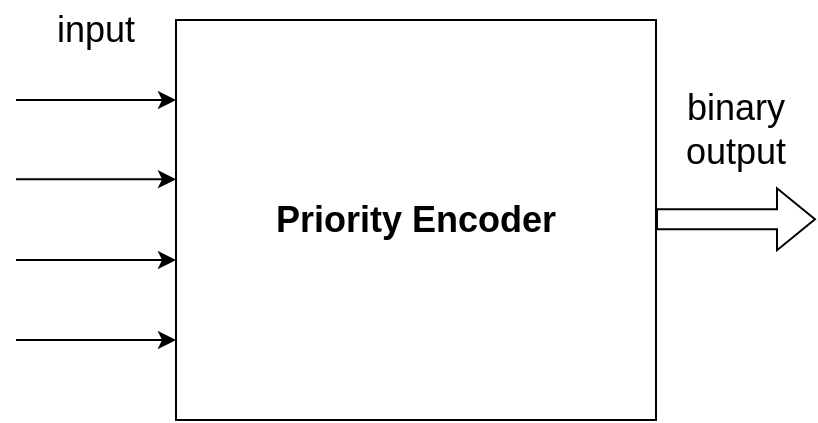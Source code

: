 <mxfile>
    <diagram id="04tisDVpk7WYc7lNywf7" name="priority encoder">
        <mxGraphModel dx="1145" dy="860" grid="1" gridSize="10" guides="1" tooltips="1" connect="1" arrows="1" fold="1" page="1" pageScale="1" pageWidth="827" pageHeight="1169" math="0" shadow="0">
            <root>
                <mxCell id="0"/>
                <mxCell id="1" parent="0"/>
                <mxCell id="jVwB2hUj5sK6m_lPe0qu-1" value="Priority Encoder" style="rounded=0;whiteSpace=wrap;html=1;fontStyle=1;fontSize=18;" parent="1" vertex="1">
                    <mxGeometry x="320" y="240" width="240" height="200" as="geometry"/>
                </mxCell>
                <mxCell id="jVwB2hUj5sK6m_lPe0qu-2" value="" style="endArrow=classic;html=1;rounded=0;" parent="1" edge="1">
                    <mxGeometry width="50" height="50" relative="1" as="geometry">
                        <mxPoint x="240" y="280" as="sourcePoint"/>
                        <mxPoint x="320" y="280" as="targetPoint"/>
                    </mxGeometry>
                </mxCell>
                <mxCell id="jVwB2hUj5sK6m_lPe0qu-3" value="" style="endArrow=classic;html=1;rounded=0;" parent="1" edge="1">
                    <mxGeometry width="50" height="50" relative="1" as="geometry">
                        <mxPoint x="240" y="319.62" as="sourcePoint"/>
                        <mxPoint x="320" y="319.62" as="targetPoint"/>
                    </mxGeometry>
                </mxCell>
                <mxCell id="jVwB2hUj5sK6m_lPe0qu-4" value="" style="endArrow=classic;html=1;rounded=0;" parent="1" edge="1">
                    <mxGeometry width="50" height="50" relative="1" as="geometry">
                        <mxPoint x="240" y="360" as="sourcePoint"/>
                        <mxPoint x="320" y="360" as="targetPoint"/>
                    </mxGeometry>
                </mxCell>
                <mxCell id="jVwB2hUj5sK6m_lPe0qu-5" value="" style="shape=flexArrow;endArrow=classic;html=1;rounded=0;" parent="1" edge="1">
                    <mxGeometry width="50" height="50" relative="1" as="geometry">
                        <mxPoint x="560" y="339.62" as="sourcePoint"/>
                        <mxPoint x="640" y="339.62" as="targetPoint"/>
                    </mxGeometry>
                </mxCell>
                <mxCell id="jVwB2hUj5sK6m_lPe0qu-6" value="" style="endArrow=classic;html=1;rounded=0;" parent="1" edge="1">
                    <mxGeometry width="50" height="50" relative="1" as="geometry">
                        <mxPoint x="240" y="400" as="sourcePoint"/>
                        <mxPoint x="320" y="400" as="targetPoint"/>
                    </mxGeometry>
                </mxCell>
                <mxCell id="jVwB2hUj5sK6m_lPe0qu-7" value="binary output" style="text;html=1;strokeColor=none;fillColor=none;align=center;verticalAlign=middle;whiteSpace=wrap;rounded=0;fontSize=18;" parent="1" vertex="1">
                    <mxGeometry x="570" y="280" width="60" height="30" as="geometry"/>
                </mxCell>
                <mxCell id="jVwB2hUj5sK6m_lPe0qu-8" value="input" style="text;html=1;strokeColor=none;fillColor=none;align=center;verticalAlign=middle;whiteSpace=wrap;rounded=0;fontSize=18;" parent="1" vertex="1">
                    <mxGeometry x="250" y="230" width="60" height="30" as="geometry"/>
                </mxCell>
            </root>
        </mxGraphModel>
    </diagram>
</mxfile>